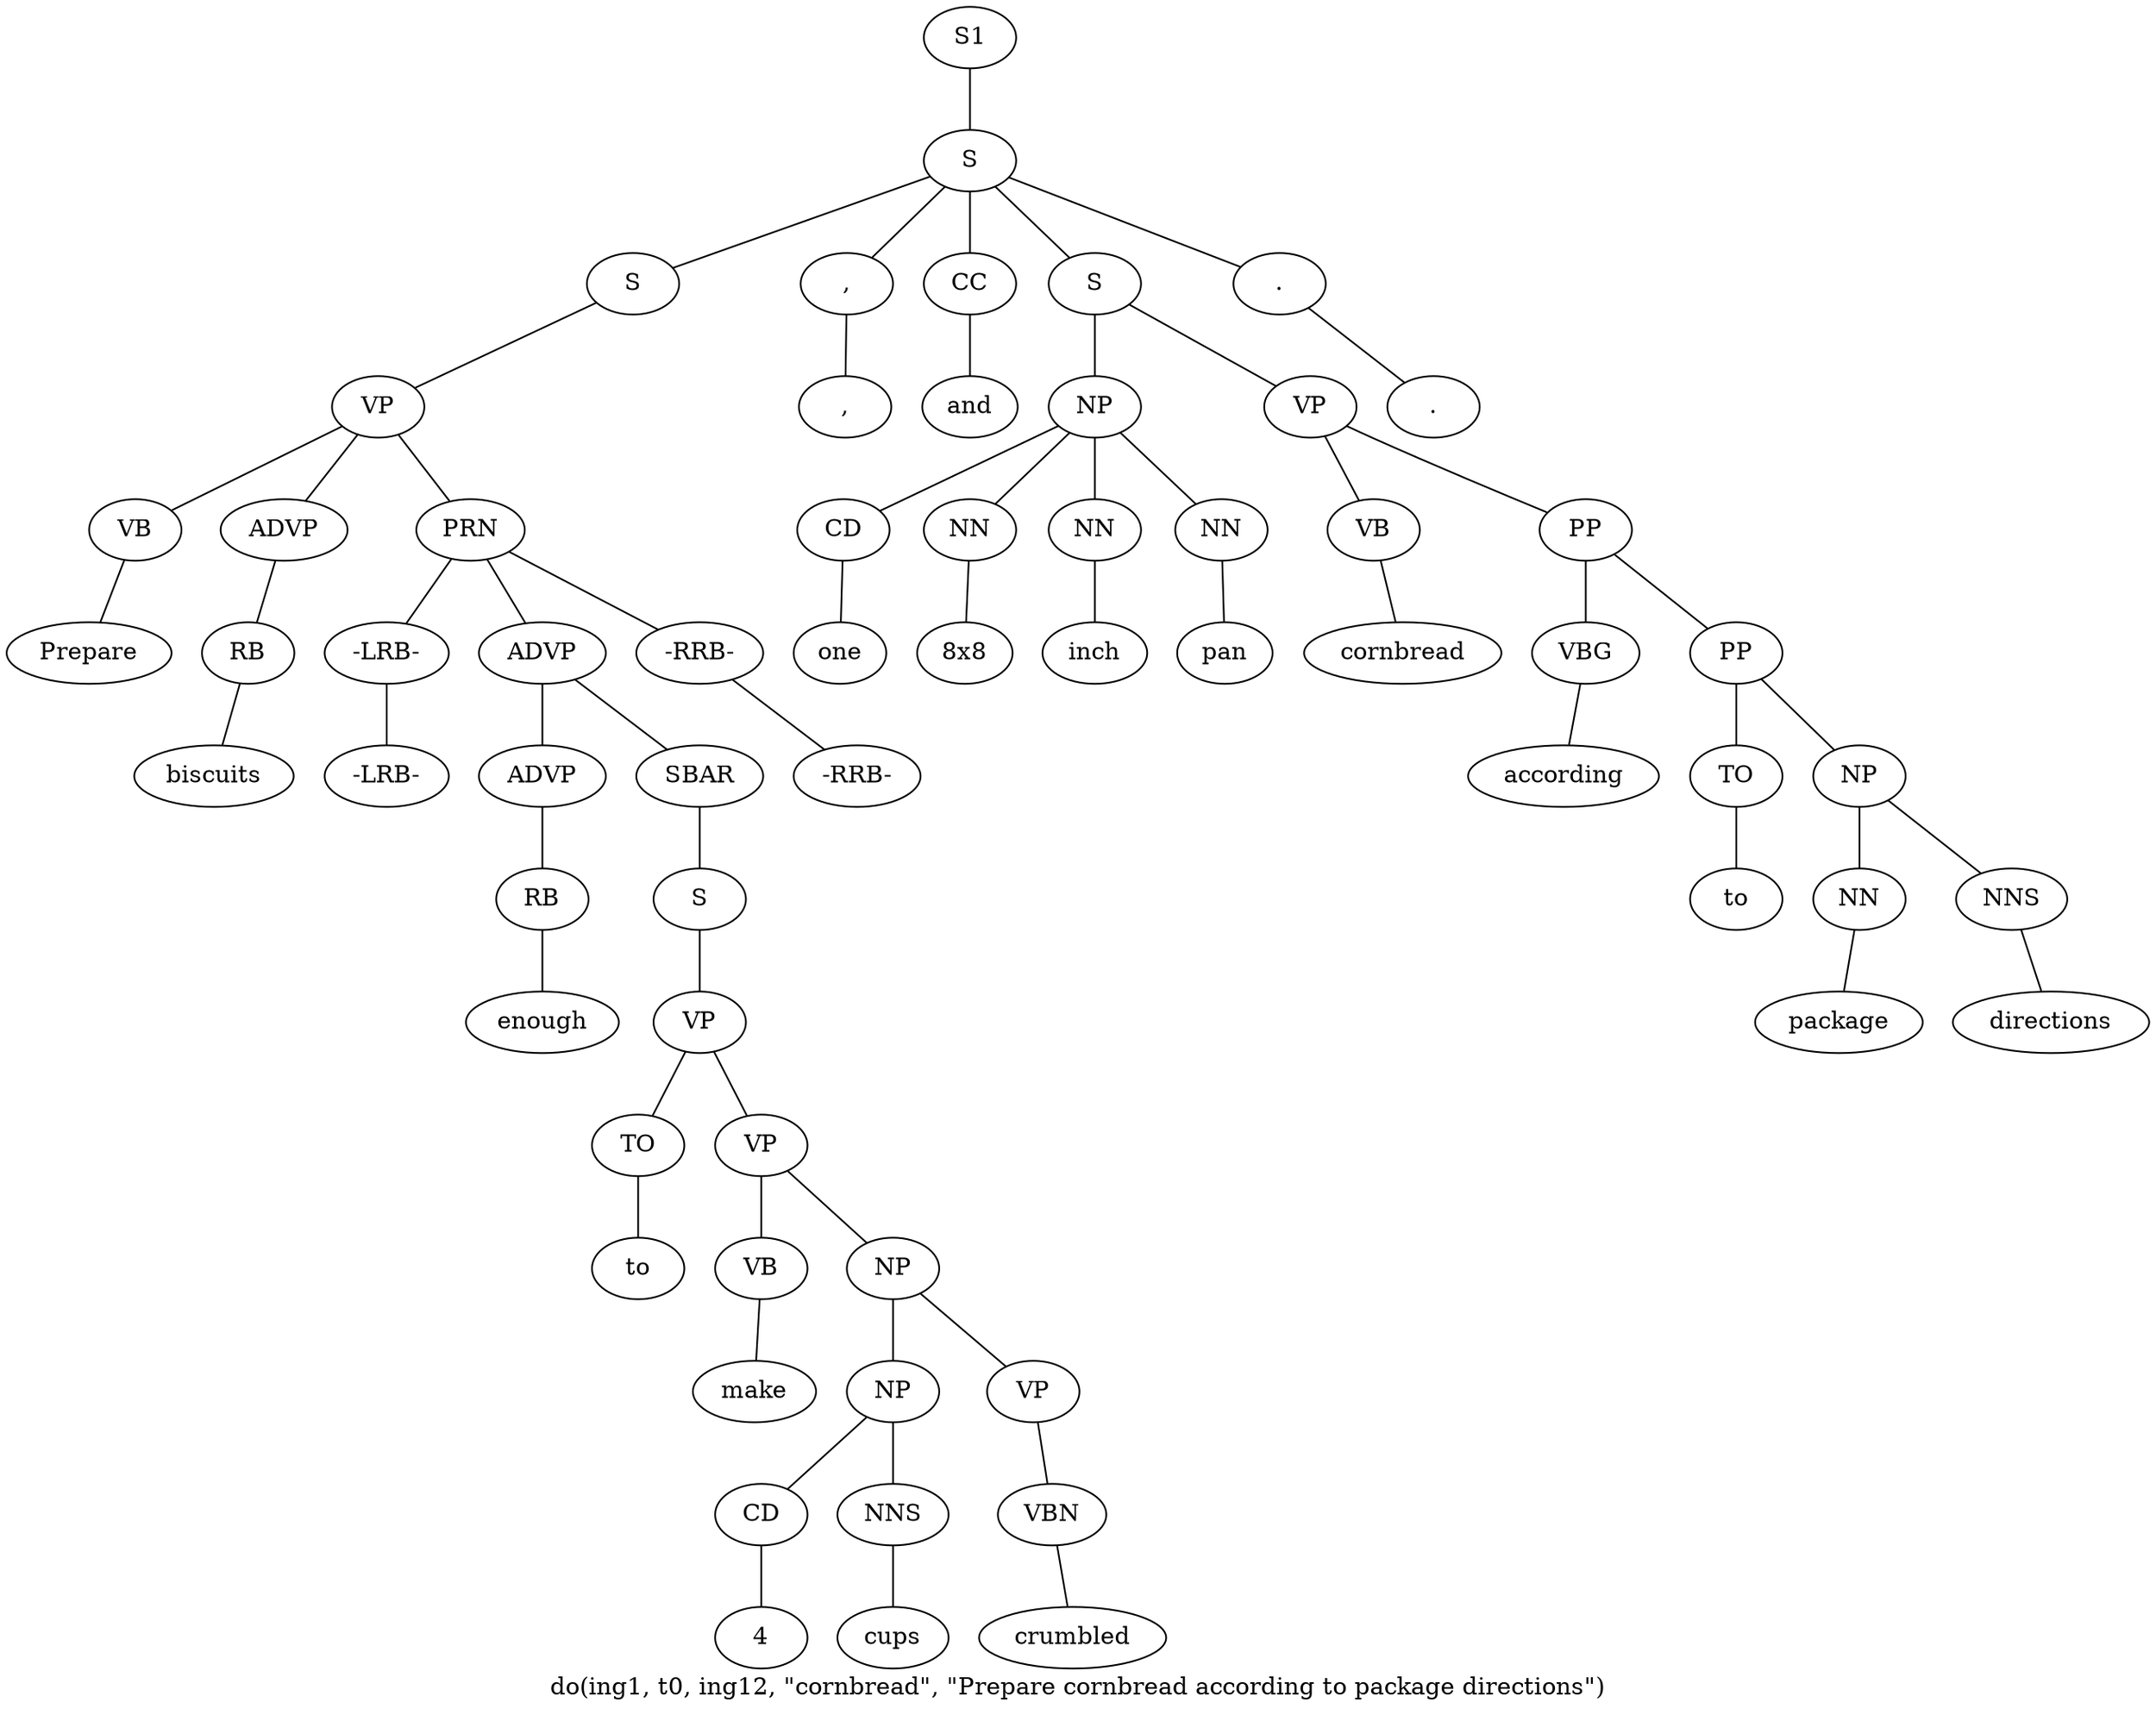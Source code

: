 graph SyntaxGraph {
	label = "do(ing1, t0, ing12, \"cornbread\", \"Prepare cornbread according to package directions\")";
	Node0 [label="S1"];
	Node1 [label="S"];
	Node2 [label="S"];
	Node3 [label="VP"];
	Node4 [label="VB"];
	Node5 [label="Prepare"];
	Node6 [label="ADVP"];
	Node7 [label="RB"];
	Node8 [label="biscuits"];
	Node9 [label="PRN"];
	Node10 [label="-LRB-"];
	Node11 [label="-LRB-"];
	Node12 [label="ADVP"];
	Node13 [label="ADVP"];
	Node14 [label="RB"];
	Node15 [label="enough"];
	Node16 [label="SBAR"];
	Node17 [label="S"];
	Node18 [label="VP"];
	Node19 [label="TO"];
	Node20 [label="to"];
	Node21 [label="VP"];
	Node22 [label="VB"];
	Node23 [label="make"];
	Node24 [label="NP"];
	Node25 [label="NP"];
	Node26 [label="CD"];
	Node27 [label="4"];
	Node28 [label="NNS"];
	Node29 [label="cups"];
	Node30 [label="VP"];
	Node31 [label="VBN"];
	Node32 [label="crumbled"];
	Node33 [label="-RRB-"];
	Node34 [label="-RRB-"];
	Node35 [label=","];
	Node36 [label=","];
	Node37 [label="CC"];
	Node38 [label="and"];
	Node39 [label="S"];
	Node40 [label="NP"];
	Node41 [label="CD"];
	Node42 [label="one"];
	Node43 [label="NN"];
	Node44 [label="8x8"];
	Node45 [label="NN"];
	Node46 [label="inch"];
	Node47 [label="NN"];
	Node48 [label="pan"];
	Node49 [label="VP"];
	Node50 [label="VB"];
	Node51 [label="cornbread"];
	Node52 [label="PP"];
	Node53 [label="VBG"];
	Node54 [label="according"];
	Node55 [label="PP"];
	Node56 [label="TO"];
	Node57 [label="to"];
	Node58 [label="NP"];
	Node59 [label="NN"];
	Node60 [label="package"];
	Node61 [label="NNS"];
	Node62 [label="directions"];
	Node63 [label="."];
	Node64 [label="."];

	Node0 -- Node1;
	Node1 -- Node2;
	Node1 -- Node35;
	Node1 -- Node37;
	Node1 -- Node39;
	Node1 -- Node63;
	Node2 -- Node3;
	Node3 -- Node4;
	Node3 -- Node6;
	Node3 -- Node9;
	Node4 -- Node5;
	Node6 -- Node7;
	Node7 -- Node8;
	Node9 -- Node10;
	Node9 -- Node12;
	Node9 -- Node33;
	Node10 -- Node11;
	Node12 -- Node13;
	Node12 -- Node16;
	Node13 -- Node14;
	Node14 -- Node15;
	Node16 -- Node17;
	Node17 -- Node18;
	Node18 -- Node19;
	Node18 -- Node21;
	Node19 -- Node20;
	Node21 -- Node22;
	Node21 -- Node24;
	Node22 -- Node23;
	Node24 -- Node25;
	Node24 -- Node30;
	Node25 -- Node26;
	Node25 -- Node28;
	Node26 -- Node27;
	Node28 -- Node29;
	Node30 -- Node31;
	Node31 -- Node32;
	Node33 -- Node34;
	Node35 -- Node36;
	Node37 -- Node38;
	Node39 -- Node40;
	Node39 -- Node49;
	Node40 -- Node41;
	Node40 -- Node43;
	Node40 -- Node45;
	Node40 -- Node47;
	Node41 -- Node42;
	Node43 -- Node44;
	Node45 -- Node46;
	Node47 -- Node48;
	Node49 -- Node50;
	Node49 -- Node52;
	Node50 -- Node51;
	Node52 -- Node53;
	Node52 -- Node55;
	Node53 -- Node54;
	Node55 -- Node56;
	Node55 -- Node58;
	Node56 -- Node57;
	Node58 -- Node59;
	Node58 -- Node61;
	Node59 -- Node60;
	Node61 -- Node62;
	Node63 -- Node64;
}